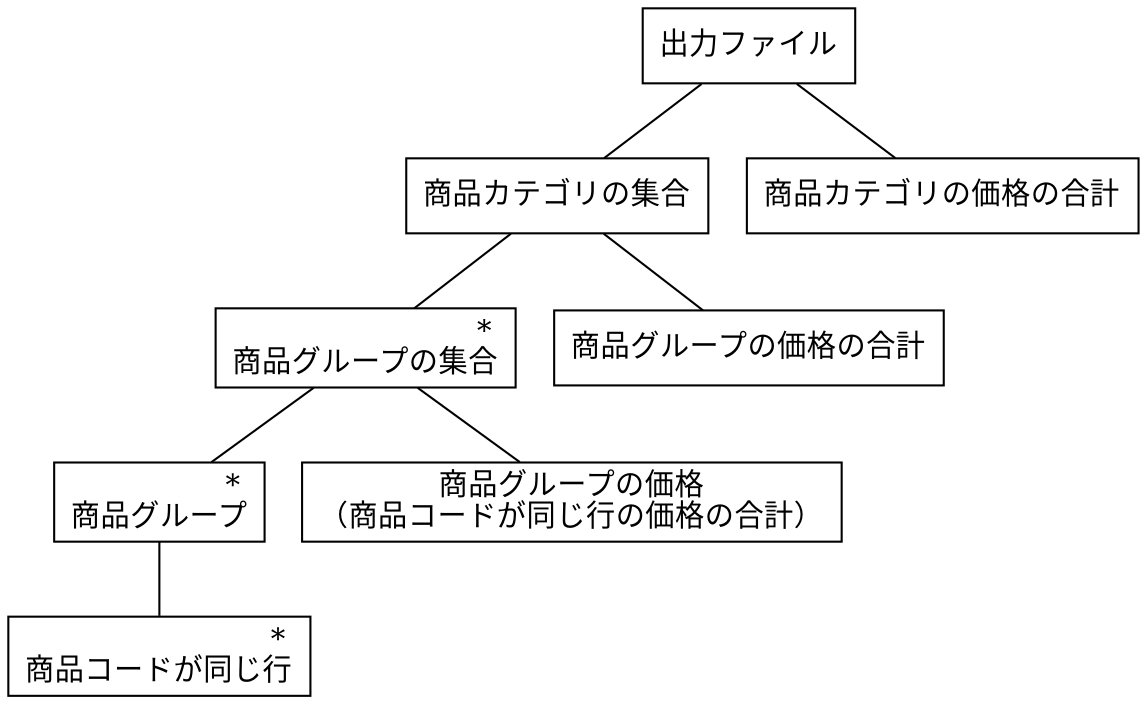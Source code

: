 graph {
    label=""
    labelloc=t
    labeljust=l
    rankdir=UD
    node [widht=1, height=0.5, shape=rectangle, fontsize=14]

    出力ファイル -- 商品カテゴリの集合
    出力ファイル -- 商品カテゴリの価格の合計
    商品カテゴリの集合 -- "　　　　　　　　*
商品グループの集合"
    商品カテゴリの集合 -- "商品グループの価格の合計"
    "　　　　　　　　*
商品グループの集合" -- "　　　　　*
商品グループ"
    "　　　　　　　　*
商品グループの集合" -- "商品グループの価格
（商品コードが同じ行の価格の合計）"
    "　　　　　*
商品グループ" -- "　　　　　　　　*
商品コードが同じ行"
}
